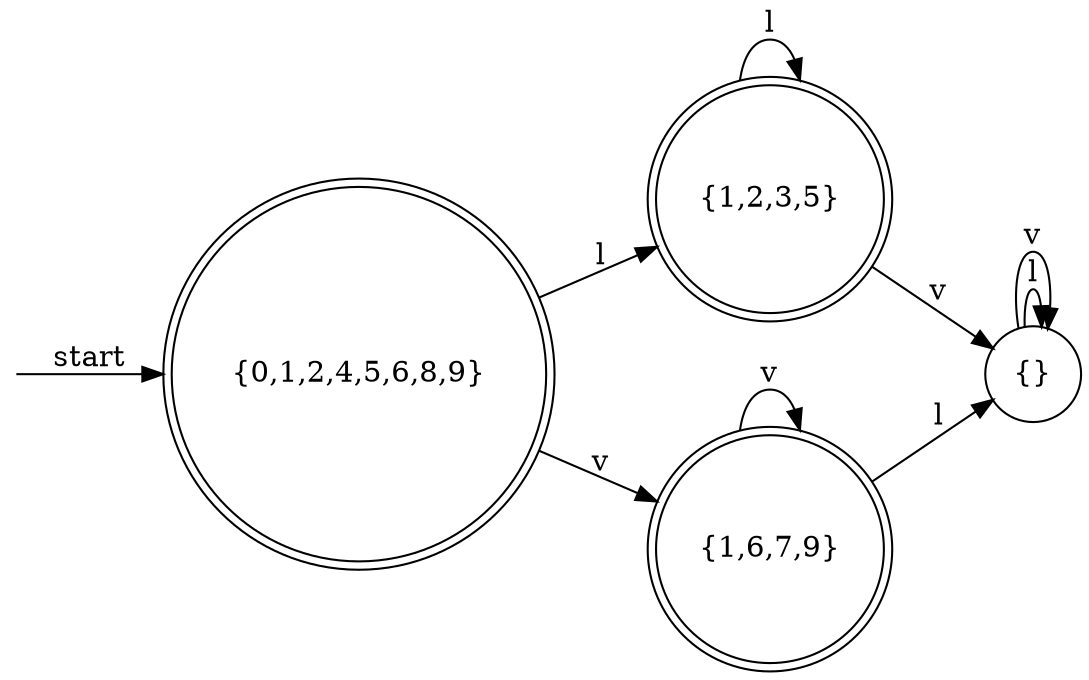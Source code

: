 digraph dfa {
    rankdir = LR;
    node [shape = doublecircle];    __start [style = invis, shape = point];
    __start -> "{0,1,2,4,5,6,8,9}" [ label = "start" ];
    node [shape = doublecircle]; "{0,1,2,4,5,6,8,9}" "{1,2,3,5}" "{1,6,7,9}"
    node [shape = circle];
    "{0,1,2,4,5,6,8,9}" -> "{1,2,3,5}" [ label = "l" ];
    "{0,1,2,4,5,6,8,9}" -> "{1,6,7,9}" [ label = "v" ];
    "{1,2,3,5}" -> "{1,2,3,5}" [ label = "l" ];
    "{1,2,3,5}" -> "{}" [ label = "v" ];
    "{1,6,7,9}" -> "{}" [ label = "l" ];
    "{1,6,7,9}" -> "{1,6,7,9}" [ label = "v" ];
    "{}" -> "{}" [ label = "l" ];
    "{}" -> "{}" [ label = "v" ];
}
